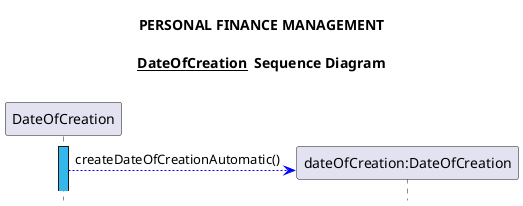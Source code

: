 @startuml
!define LIGHTBLUE
'!includeurl https://raw.githubusercontent.com/Drakemor/RedDress-PlantUML/master/style.puml

'__Title
title
PERSONAL FINANCE MANAGEMENT

<u>DateOfCreation</u>  Sequence Diagram

end title

hide footbox

participant "DateOfCreation"
                    activate "DateOfCreation" #34b7eb
"DateOfCreation" [#blue]--> "dateOfCreation:DateOfCreation" **: createDateOfCreationAutomatic()
@enduml